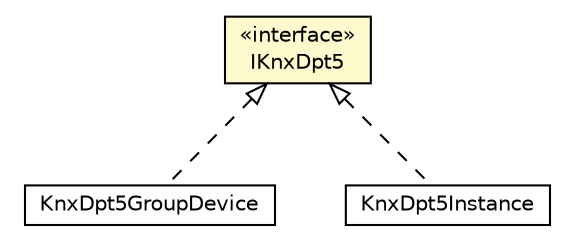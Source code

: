 #!/usr/local/bin/dot
#
# Class diagram 
# Generated by UMLGraph version R5_6-24-gf6e263 (http://www.umlgraph.org/)
#

digraph G {
	edge [fontname="Helvetica",fontsize=10,labelfontname="Helvetica",labelfontsize=10];
	node [fontname="Helvetica",fontsize=10,shape=plaintext];
	nodesep=0.25;
	ranksep=0.5;
	// org.universAAL.lddi.knx.groupdevicemodel.KnxDpt5GroupDevice
	c4553155 [label=<<table title="org.universAAL.lddi.knx.groupdevicemodel.KnxDpt5GroupDevice" border="0" cellborder="1" cellspacing="0" cellpadding="2" port="p" href="../groupdevicemodel/KnxDpt5GroupDevice.html">
		<tr><td><table border="0" cellspacing="0" cellpadding="1">
<tr><td align="center" balign="center"> KnxDpt5GroupDevice </td></tr>
		</table></td></tr>
		</table>>, URL="../groupdevicemodel/KnxDpt5GroupDevice.html", fontname="Helvetica", fontcolor="black", fontsize=10.0];
	// org.universAAL.lddi.knx.groupdevicecategory.IKnxDpt5
	c4553173 [label=<<table title="org.universAAL.lddi.knx.groupdevicecategory.IKnxDpt5" border="0" cellborder="1" cellspacing="0" cellpadding="2" port="p" bgcolor="lemonChiffon" href="./IKnxDpt5.html">
		<tr><td><table border="0" cellspacing="0" cellpadding="1">
<tr><td align="center" balign="center"> &#171;interface&#187; </td></tr>
<tr><td align="center" balign="center"> IKnxDpt5 </td></tr>
		</table></td></tr>
		</table>>, URL="./IKnxDpt5.html", fontname="Helvetica", fontcolor="black", fontsize=10.0];
	// org.universAAL.lddi.knx.driver.KnxDpt5Instance
	c4553197 [label=<<table title="org.universAAL.lddi.knx.driver.KnxDpt5Instance" border="0" cellborder="1" cellspacing="0" cellpadding="2" port="p" href="../driver/KnxDpt5Instance.html">
		<tr><td><table border="0" cellspacing="0" cellpadding="1">
<tr><td align="center" balign="center"> KnxDpt5Instance </td></tr>
		</table></td></tr>
		</table>>, URL="../driver/KnxDpt5Instance.html", fontname="Helvetica", fontcolor="black", fontsize=10.0];
	//org.universAAL.lddi.knx.groupdevicemodel.KnxDpt5GroupDevice implements org.universAAL.lddi.knx.groupdevicecategory.IKnxDpt5
	c4553173:p -> c4553155:p [dir=back,arrowtail=empty,style=dashed];
	//org.universAAL.lddi.knx.driver.KnxDpt5Instance implements org.universAAL.lddi.knx.groupdevicecategory.IKnxDpt5
	c4553173:p -> c4553197:p [dir=back,arrowtail=empty,style=dashed];
}

